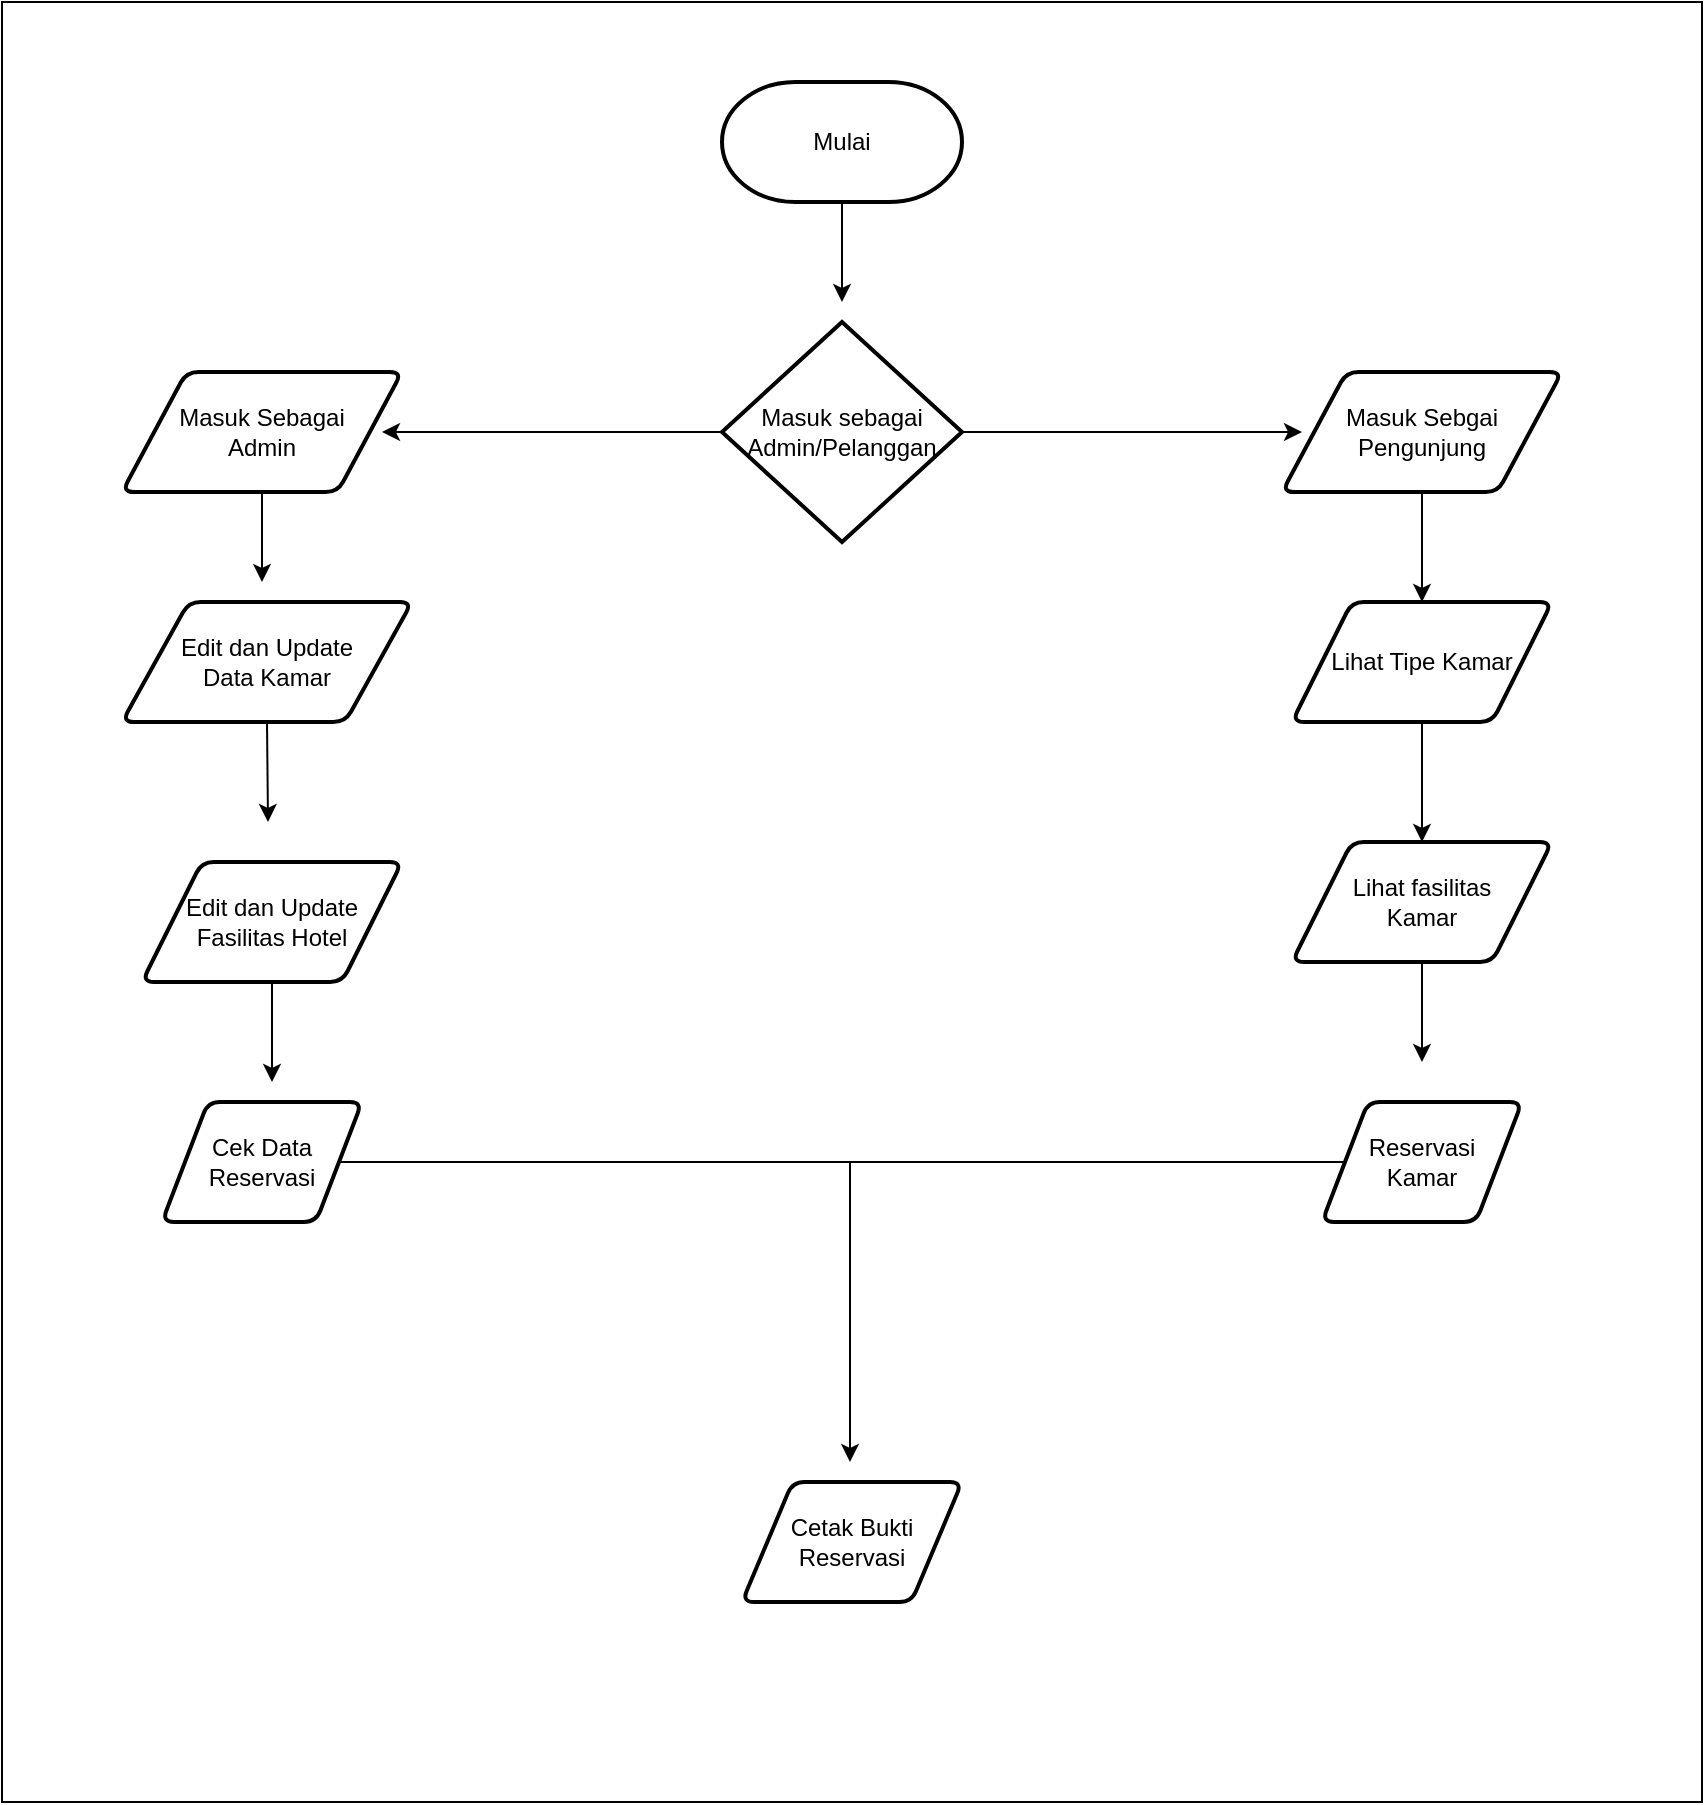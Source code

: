 <mxfile version="16.5.3" type="github">
  <diagram id="4FbYrCyCrbJip8_iALTe" name="Page-1">
    <mxGraphModel dx="868" dy="460" grid="1" gridSize="10" guides="1" tooltips="1" connect="1" arrows="1" fold="1" page="1" pageScale="1" pageWidth="850" pageHeight="1100" math="0" shadow="0">
      <root>
        <mxCell id="0" />
        <mxCell id="1" parent="0" />
        <mxCell id="Uay_lOkitrN6HW4NMQpF-1" value="" style="rounded=0;whiteSpace=wrap;html=1;" vertex="1" parent="1">
          <mxGeometry width="850" height="900" as="geometry" />
        </mxCell>
        <mxCell id="8cxJNi_3S3QBzxKCCb_f-1" value="Mulai" style="strokeWidth=2;html=1;shape=mxgraph.flowchart.terminator;whiteSpace=wrap;" parent="1" vertex="1">
          <mxGeometry x="360" y="40" width="120" height="60" as="geometry" />
        </mxCell>
        <mxCell id="8cxJNi_3S3QBzxKCCb_f-2" value="Masuk sebagai Admin/Pelanggan" style="strokeWidth=2;html=1;shape=mxgraph.flowchart.decision;whiteSpace=wrap;" parent="1" vertex="1">
          <mxGeometry x="360" y="160" width="120" height="110" as="geometry" />
        </mxCell>
        <mxCell id="8cxJNi_3S3QBzxKCCb_f-3" value="Masuk Sebagai &lt;br&gt;Admin" style="shape=parallelogram;html=1;strokeWidth=2;perimeter=parallelogramPerimeter;whiteSpace=wrap;rounded=1;arcSize=12;size=0.23;" parent="1" vertex="1">
          <mxGeometry x="60" y="185" width="140" height="60" as="geometry" />
        </mxCell>
        <mxCell id="8cxJNi_3S3QBzxKCCb_f-4" value="Masuk Sebgai Pengunjung" style="shape=parallelogram;html=1;strokeWidth=2;perimeter=parallelogramPerimeter;whiteSpace=wrap;rounded=1;arcSize=12;size=0.23;" parent="1" vertex="1">
          <mxGeometry x="640" y="185" width="140" height="60" as="geometry" />
        </mxCell>
        <mxCell id="8cxJNi_3S3QBzxKCCb_f-5" value="" style="endArrow=classic;html=1;rounded=0;exitX=0.5;exitY=1;exitDx=0;exitDy=0;exitPerimeter=0;" parent="1" source="8cxJNi_3S3QBzxKCCb_f-1" edge="1">
          <mxGeometry width="50" height="50" relative="1" as="geometry">
            <mxPoint x="400" y="240" as="sourcePoint" />
            <mxPoint x="420" y="150" as="targetPoint" />
          </mxGeometry>
        </mxCell>
        <mxCell id="8cxJNi_3S3QBzxKCCb_f-6" value="" style="endArrow=classic;html=1;rounded=0;exitX=1;exitY=0.5;exitDx=0;exitDy=0;exitPerimeter=0;" parent="1" source="8cxJNi_3S3QBzxKCCb_f-2" edge="1">
          <mxGeometry width="50" height="50" relative="1" as="geometry">
            <mxPoint x="400" y="240" as="sourcePoint" />
            <mxPoint x="650" y="215" as="targetPoint" />
          </mxGeometry>
        </mxCell>
        <mxCell id="8cxJNi_3S3QBzxKCCb_f-7" value="" style="endArrow=classic;html=1;rounded=0;exitX=0;exitY=0.5;exitDx=0;exitDy=0;exitPerimeter=0;" parent="1" source="8cxJNi_3S3QBzxKCCb_f-2" edge="1">
          <mxGeometry width="50" height="50" relative="1" as="geometry">
            <mxPoint x="400" y="240" as="sourcePoint" />
            <mxPoint x="190" y="215" as="targetPoint" />
          </mxGeometry>
        </mxCell>
        <mxCell id="8cxJNi_3S3QBzxKCCb_f-11" value="" style="endArrow=classic;html=1;rounded=0;exitX=0.5;exitY=1;exitDx=0;exitDy=0;entryX=0.5;entryY=0;entryDx=0;entryDy=0;" parent="1" source="8cxJNi_3S3QBzxKCCb_f-3" edge="1">
          <mxGeometry width="50" height="50" relative="1" as="geometry">
            <mxPoint x="400" y="340" as="sourcePoint" />
            <mxPoint x="130" y="290" as="targetPoint" />
          </mxGeometry>
        </mxCell>
        <mxCell id="8cxJNi_3S3QBzxKCCb_f-14" value="Lihat Tipe Kamar" style="shape=parallelogram;html=1;strokeWidth=2;perimeter=parallelogramPerimeter;whiteSpace=wrap;rounded=1;arcSize=12;size=0.23;" parent="1" vertex="1">
          <mxGeometry x="645" y="300" width="130" height="60" as="geometry" />
        </mxCell>
        <mxCell id="8cxJNi_3S3QBzxKCCb_f-15" value="Lihat fasilitas &lt;br&gt;Kamar" style="shape=parallelogram;html=1;strokeWidth=2;perimeter=parallelogramPerimeter;whiteSpace=wrap;rounded=1;arcSize=12;size=0.23;" parent="1" vertex="1">
          <mxGeometry x="645" y="420" width="130" height="60" as="geometry" />
        </mxCell>
        <mxCell id="8cxJNi_3S3QBzxKCCb_f-16" value="" style="endArrow=classic;html=1;rounded=0;exitX=0.5;exitY=1;exitDx=0;exitDy=0;entryX=0.5;entryY=0;entryDx=0;entryDy=0;" parent="1" source="8cxJNi_3S3QBzxKCCb_f-4" target="8cxJNi_3S3QBzxKCCb_f-14" edge="1">
          <mxGeometry width="50" height="50" relative="1" as="geometry">
            <mxPoint x="400" y="380" as="sourcePoint" />
            <mxPoint x="450" y="330" as="targetPoint" />
          </mxGeometry>
        </mxCell>
        <mxCell id="8cxJNi_3S3QBzxKCCb_f-17" value="" style="endArrow=classic;html=1;rounded=0;exitX=0.5;exitY=1;exitDx=0;exitDy=0;" parent="1" source="8cxJNi_3S3QBzxKCCb_f-14" target="8cxJNi_3S3QBzxKCCb_f-15" edge="1">
          <mxGeometry width="50" height="50" relative="1" as="geometry">
            <mxPoint x="400" y="380" as="sourcePoint" />
            <mxPoint x="450" y="330" as="targetPoint" />
          </mxGeometry>
        </mxCell>
        <mxCell id="fOfDoUlqgOnGw5oDXeZB-1" value="" style="endArrow=classic;html=1;rounded=0;entryX=0.5;entryY=0;entryDx=0;entryDy=0;exitX=0.5;exitY=1;exitDx=0;exitDy=0;" parent="1" source="8cxJNi_3S3QBzxKCCb_f-15" edge="1">
          <mxGeometry width="50" height="50" relative="1" as="geometry">
            <mxPoint x="380" y="400" as="sourcePoint" />
            <mxPoint x="710" y="530" as="targetPoint" />
          </mxGeometry>
        </mxCell>
        <mxCell id="fOfDoUlqgOnGw5oDXeZB-4" value="Cetak Bukti Reservasi" style="shape=parallelogram;html=1;strokeWidth=2;perimeter=parallelogramPerimeter;whiteSpace=wrap;rounded=1;arcSize=12;size=0.23;" parent="1" vertex="1">
          <mxGeometry x="370" y="740" width="110" height="60" as="geometry" />
        </mxCell>
        <mxCell id="fOfDoUlqgOnGw5oDXeZB-5" value="Cek Data Reservasi" style="shape=parallelogram;html=1;strokeWidth=2;perimeter=parallelogramPerimeter;whiteSpace=wrap;rounded=1;arcSize=12;size=0.23;" parent="1" vertex="1">
          <mxGeometry x="80" y="550" width="100" height="60" as="geometry" />
        </mxCell>
        <mxCell id="fOfDoUlqgOnGw5oDXeZB-9" value="Edit dan Update&lt;br&gt;Data Kamar" style="shape=parallelogram;html=1;strokeWidth=2;perimeter=parallelogramPerimeter;whiteSpace=wrap;rounded=1;arcSize=12;size=0.23;" parent="1" vertex="1">
          <mxGeometry x="60" y="300" width="145" height="60" as="geometry" />
        </mxCell>
        <mxCell id="fOfDoUlqgOnGw5oDXeZB-10" value="" style="endArrow=classic;html=1;rounded=0;exitX=0.5;exitY=1;exitDx=0;exitDy=0;" parent="1" source="fOfDoUlqgOnGw5oDXeZB-9" edge="1">
          <mxGeometry width="50" height="50" relative="1" as="geometry">
            <mxPoint x="130" y="370" as="sourcePoint" />
            <mxPoint x="133" y="410" as="targetPoint" />
          </mxGeometry>
        </mxCell>
        <mxCell id="fOfDoUlqgOnGw5oDXeZB-12" value="Edit dan Update Fasilitas Hotel" style="shape=parallelogram;html=1;strokeWidth=2;perimeter=parallelogramPerimeter;whiteSpace=wrap;rounded=1;arcSize=12;size=0.23;" parent="1" vertex="1">
          <mxGeometry x="70" y="430" width="130" height="60" as="geometry" />
        </mxCell>
        <mxCell id="fOfDoUlqgOnGw5oDXeZB-13" value="" style="endArrow=classic;html=1;rounded=0;exitX=0.5;exitY=1;exitDx=0;exitDy=0;" parent="1" source="fOfDoUlqgOnGw5oDXeZB-12" edge="1">
          <mxGeometry width="50" height="50" relative="1" as="geometry">
            <mxPoint x="380" y="480" as="sourcePoint" />
            <mxPoint x="135" y="540" as="targetPoint" />
          </mxGeometry>
        </mxCell>
        <mxCell id="fOfDoUlqgOnGw5oDXeZB-15" value="Reservasi&lt;br&gt;Kamar" style="shape=parallelogram;html=1;strokeWidth=2;perimeter=parallelogramPerimeter;whiteSpace=wrap;rounded=1;arcSize=12;size=0.23;" parent="1" vertex="1">
          <mxGeometry x="660" y="550" width="100" height="60" as="geometry" />
        </mxCell>
        <mxCell id="fOfDoUlqgOnGw5oDXeZB-18" value="" style="endArrow=none;html=1;rounded=0;entryX=0;entryY=0.5;entryDx=0;entryDy=0;exitX=1;exitY=0.5;exitDx=0;exitDy=0;" parent="1" source="fOfDoUlqgOnGw5oDXeZB-5" target="fOfDoUlqgOnGw5oDXeZB-15" edge="1">
          <mxGeometry width="50" height="50" relative="1" as="geometry">
            <mxPoint x="380" y="680" as="sourcePoint" />
            <mxPoint x="430" y="630" as="targetPoint" />
          </mxGeometry>
        </mxCell>
        <mxCell id="fOfDoUlqgOnGw5oDXeZB-19" value="" style="endArrow=classic;html=1;rounded=0;" parent="1" edge="1">
          <mxGeometry width="50" height="50" relative="1" as="geometry">
            <mxPoint x="424" y="580" as="sourcePoint" />
            <mxPoint x="424" y="730" as="targetPoint" />
            <Array as="points">
              <mxPoint x="424" y="660" />
            </Array>
          </mxGeometry>
        </mxCell>
      </root>
    </mxGraphModel>
  </diagram>
</mxfile>
